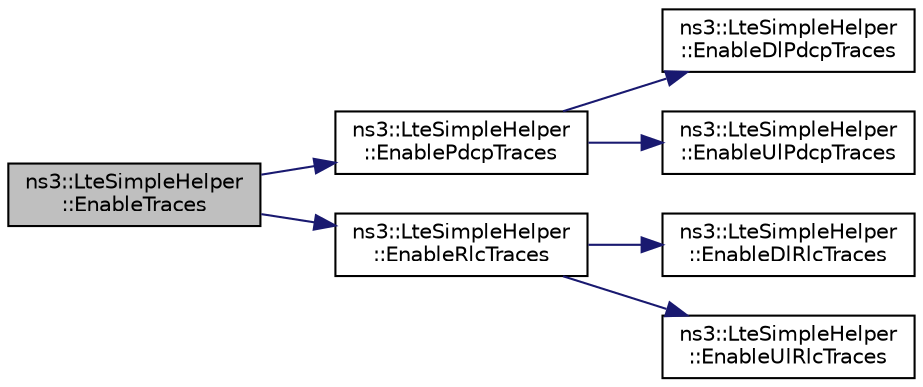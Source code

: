 digraph "ns3::LteSimpleHelper::EnableTraces"
{
 // LATEX_PDF_SIZE
  edge [fontname="Helvetica",fontsize="10",labelfontname="Helvetica",labelfontsize="10"];
  node [fontname="Helvetica",fontsize="10",shape=record];
  rankdir="LR";
  Node1 [label="ns3::LteSimpleHelper\l::EnableTraces",height=0.2,width=0.4,color="black", fillcolor="grey75", style="filled", fontcolor="black",tooltip="Enables trace sinks for MAC, RLC and PDCP."];
  Node1 -> Node2 [color="midnightblue",fontsize="10",style="solid",fontname="Helvetica"];
  Node2 [label="ns3::LteSimpleHelper\l::EnablePdcpTraces",height=0.2,width=0.4,color="black", fillcolor="white", style="filled",URL="$classns3_1_1_lte_simple_helper.html#af104a1aed2953aa4f8fce9725aaf8ee8",tooltip="Enable trace sinks for PDCP layer."];
  Node2 -> Node3 [color="midnightblue",fontsize="10",style="solid",fontname="Helvetica"];
  Node3 [label="ns3::LteSimpleHelper\l::EnableDlPdcpTraces",height=0.2,width=0.4,color="black", fillcolor="white", style="filled",URL="$classns3_1_1_lte_simple_helper.html#a24f7f70458bca4a2a754f94473ebe59f",tooltip="Enable trace sinks for DL PDCP layer."];
  Node2 -> Node4 [color="midnightblue",fontsize="10",style="solid",fontname="Helvetica"];
  Node4 [label="ns3::LteSimpleHelper\l::EnableUlPdcpTraces",height=0.2,width=0.4,color="black", fillcolor="white", style="filled",URL="$classns3_1_1_lte_simple_helper.html#afff7cc8dfd05d9c65a4625f9c246c8b7",tooltip="Enable trace sinks for UL PDCP layer."];
  Node1 -> Node5 [color="midnightblue",fontsize="10",style="solid",fontname="Helvetica"];
  Node5 [label="ns3::LteSimpleHelper\l::EnableRlcTraces",height=0.2,width=0.4,color="black", fillcolor="white", style="filled",URL="$classns3_1_1_lte_simple_helper.html#abff67d6b74b1d2e9c6ca6a23a8a569d5",tooltip="Enable trace sinks for RLC layer."];
  Node5 -> Node6 [color="midnightblue",fontsize="10",style="solid",fontname="Helvetica"];
  Node6 [label="ns3::LteSimpleHelper\l::EnableDlRlcTraces",height=0.2,width=0.4,color="black", fillcolor="white", style="filled",URL="$classns3_1_1_lte_simple_helper.html#a7a654f596c2bee22b65bfff9fe13fc45",tooltip="Enable trace sinks for DL RLC layer."];
  Node5 -> Node7 [color="midnightblue",fontsize="10",style="solid",fontname="Helvetica"];
  Node7 [label="ns3::LteSimpleHelper\l::EnableUlRlcTraces",height=0.2,width=0.4,color="black", fillcolor="white", style="filled",URL="$classns3_1_1_lte_simple_helper.html#ab751a263d58747bbca0feea01bba19cb",tooltip="Enable trace sinks for UL RLC layer."];
}
